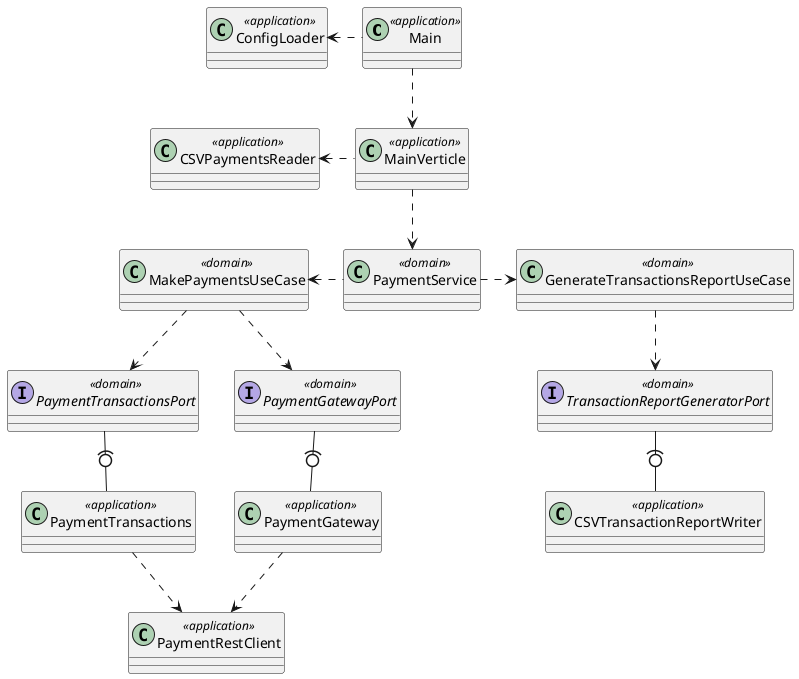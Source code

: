 @startuml

class Main << application >>
class ConfigLoader << application >>
class MainVerticle << application >>
class CSVPaymentsReader << application >>
class PaymentGateway << application >>
class PaymentTransactions << application >>
class CSVTransactionReportWriter << application >>
class PaymentRestClient << application >>
class PaymentService << domain >>
class GenerateTransactionsReportUseCase << domain >>
class MakePaymentsUseCase << domain >>
interface PaymentGatewayPort << domain >>
interface PaymentTransactionsPort << domain >>
interface TransactionReportGeneratorPort << domain >>

PaymentGateway -u0)- PaymentGatewayPort
PaymentTransactions -u0)- PaymentTransactionsPort
CSVTransactionReportWriter -u0)- TransactionReportGeneratorPort

PaymentGateway ..> PaymentRestClient
PaymentTransactions ..> PaymentRestClient

PaymentService .right.> GenerateTransactionsReportUseCase
GenerateTransactionsReportUseCase ..> TransactionReportGeneratorPort

PaymentService .left.> MakePaymentsUseCase
MakePaymentsUseCase ..> PaymentGatewayPort
MakePaymentsUseCase ..> PaymentTransactionsPort

MainVerticle ..> PaymentService
MainVerticle .left.> CSVPaymentsReader
Main .left.> ConfigLoader
Main ..> MainVerticle

@enduml
